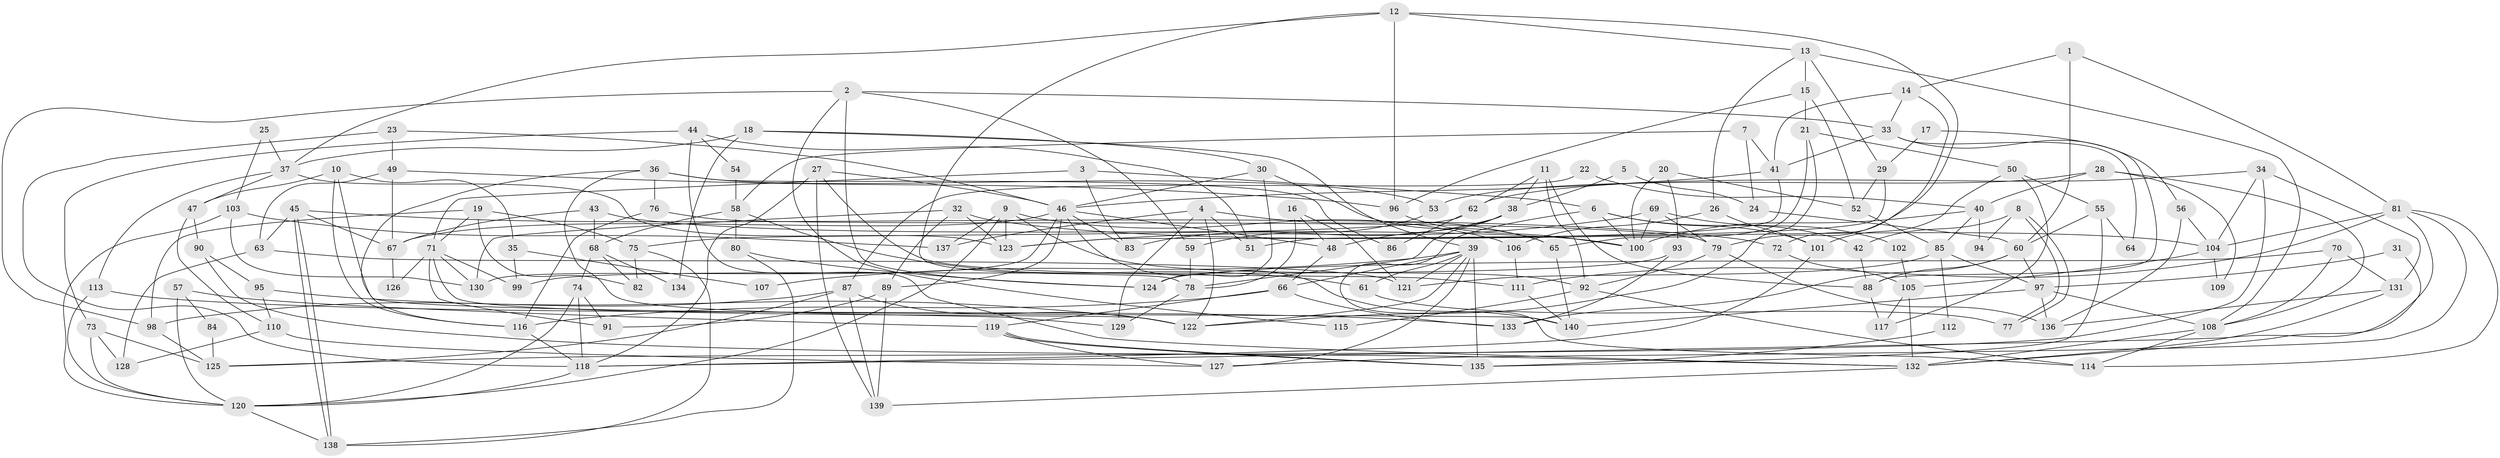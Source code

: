 // Generated by graph-tools (version 1.1) at 2025/35/03/09/25 02:35:57]
// undirected, 140 vertices, 280 edges
graph export_dot {
graph [start="1"]
  node [color=gray90,style=filled];
  1;
  2;
  3;
  4;
  5;
  6;
  7;
  8;
  9;
  10;
  11;
  12;
  13;
  14;
  15;
  16;
  17;
  18;
  19;
  20;
  21;
  22;
  23;
  24;
  25;
  26;
  27;
  28;
  29;
  30;
  31;
  32;
  33;
  34;
  35;
  36;
  37;
  38;
  39;
  40;
  41;
  42;
  43;
  44;
  45;
  46;
  47;
  48;
  49;
  50;
  51;
  52;
  53;
  54;
  55;
  56;
  57;
  58;
  59;
  60;
  61;
  62;
  63;
  64;
  65;
  66;
  67;
  68;
  69;
  70;
  71;
  72;
  73;
  74;
  75;
  76;
  77;
  78;
  79;
  80;
  81;
  82;
  83;
  84;
  85;
  86;
  87;
  88;
  89;
  90;
  91;
  92;
  93;
  94;
  95;
  96;
  97;
  98;
  99;
  100;
  101;
  102;
  103;
  104;
  105;
  106;
  107;
  108;
  109;
  110;
  111;
  112;
  113;
  114;
  115;
  116;
  117;
  118;
  119;
  120;
  121;
  122;
  123;
  124;
  125;
  126;
  127;
  128;
  129;
  130;
  131;
  132;
  133;
  134;
  135;
  136;
  137;
  138;
  139;
  140;
  1 -- 81;
  1 -- 14;
  1 -- 60;
  2 -- 124;
  2 -- 33;
  2 -- 59;
  2 -- 98;
  2 -- 115;
  3 -- 6;
  3 -- 71;
  3 -- 83;
  4 -- 122;
  4 -- 65;
  4 -- 51;
  4 -- 129;
  4 -- 137;
  5 -- 24;
  5 -- 38;
  6 -- 100;
  6 -- 101;
  6 -- 42;
  6 -- 114;
  7 -- 58;
  7 -- 41;
  7 -- 24;
  8 -- 77;
  8 -- 77;
  8 -- 42;
  8 -- 94;
  9 -- 123;
  9 -- 92;
  9 -- 106;
  9 -- 120;
  9 -- 137;
  10 -- 140;
  10 -- 116;
  10 -- 35;
  10 -- 47;
  11 -- 88;
  11 -- 38;
  11 -- 62;
  11 -- 92;
  12 -- 79;
  12 -- 37;
  12 -- 13;
  12 -- 78;
  12 -- 96;
  13 -- 108;
  13 -- 15;
  13 -- 26;
  13 -- 29;
  14 -- 72;
  14 -- 33;
  14 -- 41;
  15 -- 96;
  15 -- 21;
  15 -- 52;
  16 -- 121;
  16 -- 48;
  16 -- 78;
  17 -- 29;
  17 -- 88;
  18 -- 37;
  18 -- 30;
  18 -- 39;
  18 -- 134;
  19 -- 75;
  19 -- 98;
  19 -- 71;
  19 -- 82;
  20 -- 52;
  20 -- 100;
  20 -- 93;
  21 -- 122;
  21 -- 50;
  21 -- 65;
  22 -- 87;
  22 -- 40;
  23 -- 118;
  23 -- 46;
  23 -- 49;
  24 -- 60;
  25 -- 37;
  25 -- 103;
  26 -- 106;
  26 -- 101;
  27 -- 46;
  27 -- 118;
  27 -- 111;
  27 -- 139;
  28 -- 53;
  28 -- 108;
  28 -- 40;
  28 -- 109;
  29 -- 51;
  29 -- 52;
  30 -- 46;
  30 -- 65;
  30 -- 124;
  31 -- 97;
  31 -- 132;
  32 -- 130;
  32 -- 89;
  32 -- 104;
  32 -- 123;
  33 -- 56;
  33 -- 41;
  33 -- 64;
  34 -- 131;
  34 -- 62;
  34 -- 104;
  34 -- 125;
  35 -- 99;
  35 -- 107;
  36 -- 129;
  36 -- 76;
  36 -- 53;
  36 -- 86;
  36 -- 116;
  37 -- 47;
  37 -- 123;
  37 -- 113;
  38 -- 78;
  38 -- 48;
  38 -- 83;
  39 -- 66;
  39 -- 61;
  39 -- 107;
  39 -- 121;
  39 -- 122;
  39 -- 127;
  39 -- 135;
  40 -- 85;
  40 -- 94;
  40 -- 100;
  41 -- 46;
  41 -- 123;
  42 -- 88;
  43 -- 100;
  43 -- 67;
  43 -- 68;
  44 -- 132;
  44 -- 73;
  44 -- 51;
  44 -- 54;
  45 -- 67;
  45 -- 138;
  45 -- 138;
  45 -- 63;
  45 -- 72;
  46 -- 140;
  46 -- 83;
  46 -- 48;
  46 -- 67;
  46 -- 89;
  46 -- 130;
  47 -- 90;
  47 -- 110;
  48 -- 66;
  49 -- 63;
  49 -- 67;
  49 -- 96;
  50 -- 101;
  50 -- 55;
  50 -- 117;
  52 -- 85;
  53 -- 59;
  54 -- 58;
  55 -- 135;
  55 -- 60;
  55 -- 64;
  56 -- 104;
  56 -- 136;
  57 -- 119;
  57 -- 120;
  57 -- 84;
  58 -- 68;
  58 -- 80;
  58 -- 61;
  59 -- 78;
  60 -- 88;
  60 -- 97;
  60 -- 133;
  61 -- 77;
  62 -- 75;
  62 -- 86;
  63 -- 128;
  63 -- 121;
  65 -- 140;
  66 -- 116;
  66 -- 133;
  66 -- 119;
  67 -- 126;
  68 -- 74;
  68 -- 82;
  68 -- 134;
  69 -- 100;
  69 -- 123;
  69 -- 79;
  69 -- 102;
  70 -- 108;
  70 -- 131;
  70 -- 124;
  71 -- 122;
  71 -- 91;
  71 -- 99;
  71 -- 126;
  71 -- 130;
  72 -- 105;
  73 -- 120;
  73 -- 125;
  73 -- 128;
  74 -- 120;
  74 -- 118;
  74 -- 91;
  75 -- 138;
  75 -- 82;
  76 -- 116;
  76 -- 79;
  78 -- 129;
  79 -- 92;
  79 -- 136;
  80 -- 138;
  80 -- 124;
  81 -- 127;
  81 -- 104;
  81 -- 111;
  81 -- 114;
  81 -- 118;
  84 -- 125;
  85 -- 121;
  85 -- 97;
  85 -- 112;
  87 -- 139;
  87 -- 125;
  87 -- 98;
  87 -- 122;
  88 -- 117;
  89 -- 91;
  89 -- 139;
  90 -- 132;
  90 -- 95;
  92 -- 114;
  92 -- 115;
  93 -- 133;
  93 -- 99;
  95 -- 110;
  95 -- 122;
  96 -- 100;
  97 -- 108;
  97 -- 136;
  97 -- 140;
  98 -- 125;
  101 -- 118;
  102 -- 105;
  103 -- 137;
  103 -- 130;
  103 -- 120;
  104 -- 105;
  104 -- 109;
  105 -- 132;
  105 -- 117;
  106 -- 111;
  108 -- 114;
  108 -- 132;
  110 -- 127;
  110 -- 128;
  111 -- 140;
  112 -- 135;
  113 -- 120;
  113 -- 133;
  116 -- 118;
  118 -- 120;
  119 -- 135;
  119 -- 135;
  119 -- 127;
  120 -- 138;
  131 -- 132;
  131 -- 136;
  132 -- 139;
}
